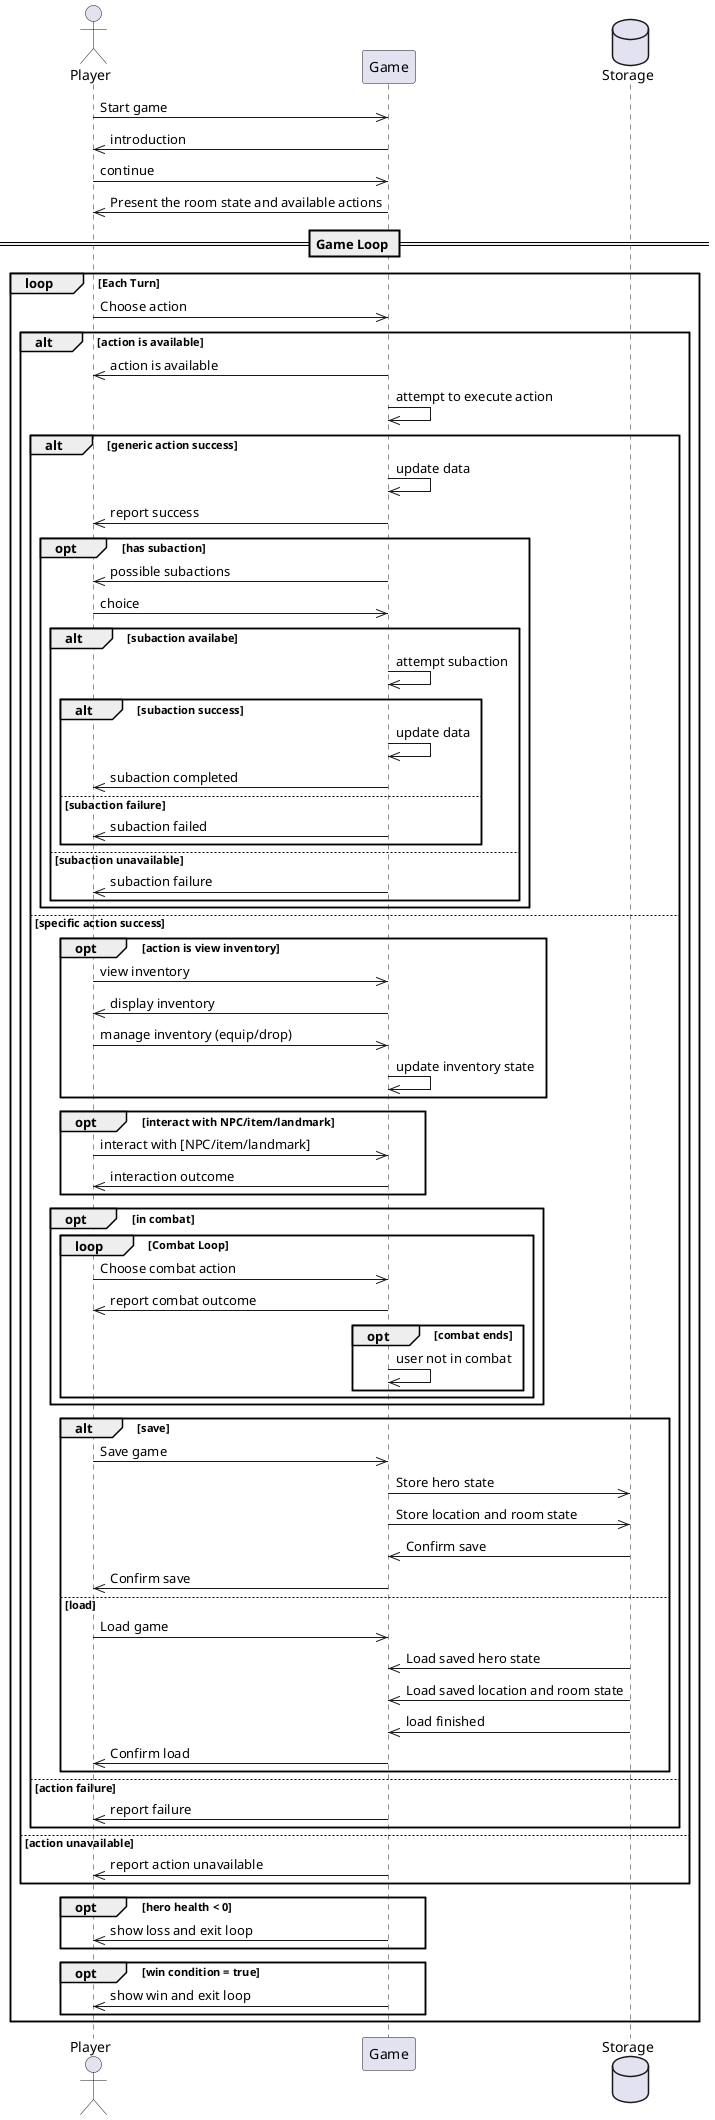 @startuml System Sequence Diagram
actor User as "Player"
participant Game as "Game"
database Storage as "Storage"

User->>Game: Start game
Game->>User: introduction
User->>Game: continue
Game->>User: Present the room state and available actions

== Game Loop ==
loop Each Turn
    User->>Game: Choose action
    alt action is available
        Game->>User: action is available
        Game->>Game: attempt to execute action
        alt generic action success
            Game->>Game: update data
            Game->>User: report success
            opt has subaction
            Game->>User: possible subactions
            User->>Game: choice
             alt subaction availabe
             Game->>Game: attempt subaction
              alt subaction success
              Game->>Game: update data
              Game->>User: subaction completed
              else subaction failure
              Game->>User: subaction failed
              end 
              else subaction unavailable
              Game->>User: subaction failure
              end
              end
    else specific action success
                opt action is view inventory
        User->>Game: view inventory
        Game->>User: display inventory
        User->>Game: manage inventory (equip/drop)
        Game->>Game: update inventory state
    end
        opt interact with NPC/item/landmark
        User->>Game: interact with [NPC/item/landmark]
        Game->>User: interaction outcome
    end
    opt in combat
        loop Combat Loop
            User->>Game: Choose combat action
            Game->>User: report combat outcome
            opt combat ends
                Game->>Game: user not in combat
            end
        end
    end
    

       alt save
    User->>Game: Save game
    Game->>Storage: Store hero state
    Game->>Storage: Store location and room state
    Storage->>Game: Confirm save
    Game->>User: Confirm save
else load
    User->>Game: Load game
    Storage->>Game: Load saved hero state
    Storage->>Game: Load saved location and room state
    Storage->>Game: load finished
    Game->>User: Confirm load
end
    else action failure
        Game->>User: report failure
    end
    else action unavailable
    Game->>User: report action unavailable
    end
    opt hero health < 0
        Game->>User: show loss and exit loop
    end
    opt win condition = true
        Game->>User: show win and exit loop
    end
    
    end


@enduml
